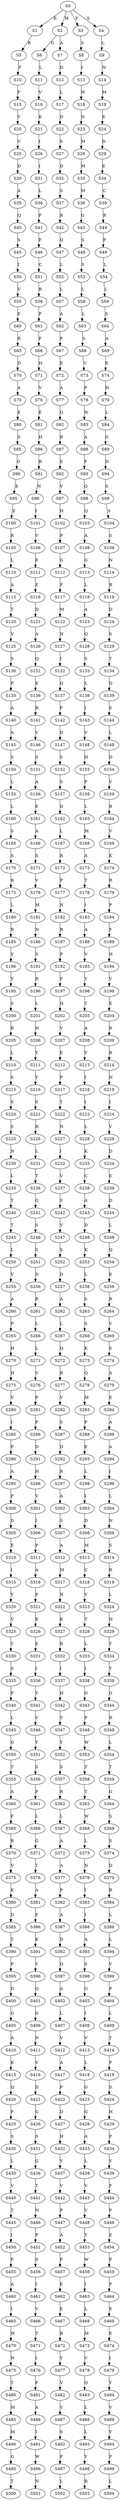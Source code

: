 strict digraph  {
	S0 -> S1 [ label = R ];
	S0 -> S2 [ label = M ];
	S0 -> S3 [ label = F ];
	S0 -> S4 [ label = S ];
	S1 -> S5 [ label = R ];
	S2 -> S6 [ label = G ];
	S2 -> S7 [ label = A ];
	S3 -> S8 [ label = S ];
	S4 -> S9 [ label = L ];
	S5 -> S10 [ label = P ];
	S6 -> S11 [ label = L ];
	S7 -> S12 [ label = D ];
	S8 -> S13 [ label = I ];
	S9 -> S14 [ label = N ];
	S10 -> S15 [ label = F ];
	S11 -> S16 [ label = V ];
	S12 -> S17 [ label = L ];
	S13 -> S18 [ label = W ];
	S14 -> S19 [ label = M ];
	S15 -> S20 [ label = Y ];
	S16 -> S21 [ label = K ];
	S17 -> S22 [ label = D ];
	S18 -> S23 [ label = N ];
	S19 -> S24 [ label = E ];
	S20 -> S25 [ label = V ];
	S21 -> S26 [ label = I ];
	S22 -> S27 [ label = S ];
	S23 -> S28 [ label = M ];
	S24 -> S29 [ label = D ];
	S25 -> S30 [ label = D ];
	S26 -> S31 [ label = I ];
	S27 -> S32 [ label = D ];
	S28 -> S33 [ label = M ];
	S29 -> S34 [ label = E ];
	S30 -> S35 [ label = A ];
	S31 -> S36 [ label = L ];
	S32 -> S37 [ label = S ];
	S33 -> S38 [ label = M ];
	S34 -> S39 [ label = C ];
	S35 -> S40 [ label = Q ];
	S36 -> S41 [ label = F ];
	S37 -> S42 [ label = R ];
	S38 -> S43 [ label = G ];
	S39 -> S44 [ label = R ];
	S40 -> S45 [ label = S ];
	S41 -> S46 [ label = F ];
	S42 -> S47 [ label = Q ];
	S43 -> S48 [ label = S ];
	S44 -> S49 [ label = P ];
	S45 -> S50 [ label = I ];
	S46 -> S51 [ label = C ];
	S47 -> S52 [ label = L ];
	S48 -> S53 [ label = S ];
	S49 -> S54 [ label = L ];
	S50 -> S55 [ label = V ];
	S51 -> S56 [ label = R ];
	S52 -> S57 [ label = L ];
	S53 -> S58 [ label = L ];
	S54 -> S59 [ label = L ];
	S55 -> S60 [ label = E ];
	S56 -> S61 [ label = P ];
	S57 -> S62 [ label = A ];
	S58 -> S63 [ label = L ];
	S59 -> S64 [ label = S ];
	S60 -> S65 [ label = R ];
	S61 -> S66 [ label = F ];
	S62 -> S67 [ label = P ];
	S63 -> S68 [ label = S ];
	S64 -> S69 [ label = A ];
	S65 -> S70 [ label = D ];
	S66 -> S71 [ label = H ];
	S67 -> S72 [ label = E ];
	S68 -> S73 [ label = V ];
	S69 -> S74 [ label = E ];
	S70 -> S75 [ label = A ];
	S71 -> S76 [ label = V ];
	S72 -> S77 [ label = A ];
	S73 -> S78 [ label = P ];
	S74 -> S79 [ label = H ];
	S75 -> S80 [ label = E ];
	S76 -> S81 [ label = E ];
	S77 -> S82 [ label = G ];
	S78 -> S83 [ label = W ];
	S79 -> S84 [ label = L ];
	S80 -> S85 [ label = S ];
	S81 -> S86 [ label = H ];
	S82 -> S87 [ label = R ];
	S83 -> S88 [ label = A ];
	S84 -> S89 [ label = G ];
	S85 -> S90 [ label = G ];
	S86 -> S91 [ label = R ];
	S87 -> S92 [ label = E ];
	S88 -> S93 [ label = F ];
	S89 -> S94 [ label = D ];
	S90 -> S95 [ label = E ];
	S91 -> S96 [ label = N ];
	S92 -> S97 [ label = V ];
	S93 -> S98 [ label = Q ];
	S94 -> S99 [ label = S ];
	S95 -> S100 [ label = E ];
	S96 -> S101 [ label = I ];
	S97 -> S102 [ label = H ];
	S98 -> S103 [ label = Q ];
	S99 -> S104 [ label = S ];
	S100 -> S105 [ label = R ];
	S101 -> S106 [ label = V ];
	S102 -> S107 [ label = P ];
	S103 -> S108 [ label = A ];
	S104 -> S109 [ label = S ];
	S105 -> S110 [ label = L ];
	S106 -> S111 [ label = E ];
	S107 -> S112 [ label = G ];
	S108 -> S113 [ label = G ];
	S109 -> S114 [ label = N ];
	S110 -> S115 [ label = A ];
	S111 -> S116 [ label = E ];
	S112 -> S117 [ label = P ];
	S113 -> S118 [ label = L ];
	S114 -> S119 [ label = R ];
	S115 -> S120 [ label = T ];
	S116 -> S121 [ label = D ];
	S117 -> S122 [ label = M ];
	S118 -> S123 [ label = A ];
	S119 -> S124 [ label = D ];
	S120 -> S125 [ label = V ];
	S121 -> S126 [ label = A ];
	S122 -> S127 [ label = N ];
	S123 -> S128 [ label = Q ];
	S124 -> S129 [ label = S ];
	S125 -> S130 [ label = S ];
	S126 -> S131 [ label = Q ];
	S127 -> S132 [ label = I ];
	S128 -> S133 [ label = S ];
	S129 -> S134 [ label = T ];
	S130 -> S135 [ label = P ];
	S131 -> S136 [ label = E ];
	S132 -> S137 [ label = Q ];
	S133 -> S138 [ label = L ];
	S134 -> S139 [ label = D ];
	S135 -> S140 [ label = A ];
	S136 -> S141 [ label = R ];
	S137 -> S142 [ label = F ];
	S138 -> S143 [ label = I ];
	S139 -> S144 [ label = S ];
	S140 -> S145 [ label = A ];
	S141 -> S146 [ label = V ];
	S142 -> S147 [ label = D ];
	S143 -> S148 [ label = V ];
	S144 -> S149 [ label = L ];
	S145 -> S150 [ label = S ];
	S146 -> S151 [ label = S ];
	S147 -> S152 [ label = S ];
	S148 -> S153 [ label = H ];
	S149 -> S154 [ label = D ];
	S150 -> S155 [ label = L ];
	S151 -> S156 [ label = A ];
	S152 -> S157 [ label = S ];
	S153 -> S158 [ label = F ];
	S154 -> S159 [ label = V ];
	S155 -> S160 [ label = L ];
	S156 -> S161 [ label = E ];
	S157 -> S162 [ label = D ];
	S158 -> S163 [ label = L ];
	S159 -> S164 [ label = R ];
	S160 -> S165 [ label = S ];
	S161 -> S166 [ label = A ];
	S162 -> S167 [ label = L ];
	S163 -> S168 [ label = M ];
	S164 -> S169 [ label = V ];
	S165 -> S170 [ label = S ];
	S166 -> S171 [ label = S ];
	S167 -> S172 [ label = R ];
	S168 -> S173 [ label = A ];
	S169 -> S174 [ label = K ];
	S170 -> S175 [ label = R ];
	S171 -> S176 [ label = V ];
	S172 -> S177 [ label = P ];
	S173 -> S178 [ label = T ];
	S174 -> S179 [ label = R ];
	S175 -> S180 [ label = L ];
	S176 -> S181 [ label = M ];
	S177 -> S182 [ label = N ];
	S178 -> S183 [ label = I ];
	S179 -> S184 [ label = P ];
	S180 -> S185 [ label = R ];
	S181 -> S186 [ label = N ];
	S182 -> S187 [ label = R ];
	S183 -> S188 [ label = A ];
	S184 -> S189 [ label = F ];
	S185 -> S190 [ label = Y ];
	S186 -> S191 [ label = S ];
	S187 -> S192 [ label = P ];
	S188 -> S193 [ label = V ];
	S189 -> S194 [ label = H ];
	S190 -> S195 [ label = Y ];
	S191 -> S196 [ label = R ];
	S192 -> S197 [ label = F ];
	S193 -> S198 [ label = Y ];
	S194 -> S199 [ label = V ];
	S195 -> S200 [ label = S ];
	S196 -> S201 [ label = L ];
	S197 -> S202 [ label = H ];
	S198 -> S203 [ label = T ];
	S199 -> S204 [ label = E ];
	S200 -> S205 [ label = R ];
	S201 -> S206 [ label = H ];
	S202 -> S207 [ label = V ];
	S203 -> S208 [ label = A ];
	S204 -> S209 [ label = R ];
	S205 -> S210 [ label = L ];
	S206 -> S211 [ label = Y ];
	S207 -> S212 [ label = E ];
	S208 -> S213 [ label = Y ];
	S209 -> S214 [ label = R ];
	S210 -> S215 [ label = S ];
	S211 -> S216 [ label = Y ];
	S212 -> S217 [ label = P ];
	S213 -> S218 [ label = I ];
	S214 -> S219 [ label = N ];
	S215 -> S220 [ label = S ];
	S216 -> S221 [ label = S ];
	S217 -> S222 [ label = T ];
	S218 -> S223 [ label = I ];
	S219 -> S224 [ label = I ];
	S220 -> S225 [ label = S ];
	S221 -> S226 [ label = R ];
	S222 -> S227 [ label = N ];
	S223 -> S228 [ label = L ];
	S224 -> S229 [ label = V ];
	S225 -> S230 [ label = N ];
	S226 -> S231 [ label = L ];
	S227 -> S232 [ label = I ];
	S228 -> S233 [ label = K ];
	S229 -> S234 [ label = D ];
	S230 -> S235 [ label = L ];
	S231 -> S236 [ label = T ];
	S232 -> S237 [ label = V ];
	S233 -> S238 [ label = C ];
	S234 -> S239 [ label = E ];
	S235 -> S240 [ label = T ];
	S236 -> S241 [ label = G ];
	S237 -> S242 [ label = S ];
	S238 -> S243 [ label = A ];
	S239 -> S244 [ label = D ];
	S240 -> S245 [ label = T ];
	S241 -> S246 [ label = S ];
	S242 -> S247 [ label = V ];
	S243 -> S248 [ label = D ];
	S244 -> S249 [ label = L ];
	S245 -> S250 [ label = L ];
	S246 -> S251 [ label = S ];
	S247 -> S252 [ label = S ];
	S248 -> S253 [ label = K ];
	S249 -> S254 [ label = Q ];
	S250 -> S255 [ label = V ];
	S251 -> S256 [ label = D ];
	S252 -> S257 [ label = D ];
	S253 -> S258 [ label = L ];
	S254 -> S259 [ label = E ];
	S255 -> S260 [ label = A ];
	S256 -> S261 [ label = R ];
	S257 -> S262 [ label = A ];
	S258 -> S263 [ label = S ];
	S259 -> S264 [ label = R ];
	S260 -> S265 [ label = P ];
	S261 -> S266 [ label = L ];
	S262 -> S267 [ label = L ];
	S263 -> S268 [ label = S ];
	S264 -> S269 [ label = V ];
	S265 -> S270 [ label = H ];
	S266 -> S271 [ label = L ];
	S267 -> S272 [ label = Q ];
	S268 -> S273 [ label = K ];
	S269 -> S274 [ label = S ];
	S270 -> S275 [ label = H ];
	S271 -> S276 [ label = V ];
	S272 -> S277 [ label = R ];
	S273 -> S278 [ label = Q ];
	S274 -> S279 [ label = A ];
	S275 -> S280 [ label = V ];
	S276 -> S281 [ label = P ];
	S277 -> S282 [ label = V ];
	S278 -> S283 [ label = M ];
	S279 -> S284 [ label = E ];
	S280 -> S285 [ label = I ];
	S281 -> S286 [ label = P ];
	S282 -> S287 [ label = S ];
	S283 -> S288 [ label = P ];
	S284 -> S289 [ label = A ];
	S285 -> S290 [ label = P ];
	S286 -> S291 [ label = D ];
	S287 -> S292 [ label = D ];
	S288 -> S293 [ label = E ];
	S289 -> S294 [ label = A ];
	S290 -> S295 [ label = A ];
	S291 -> S296 [ label = H ];
	S292 -> S297 [ label = R ];
	S293 -> S298 [ label = L ];
	S294 -> S299 [ label = I ];
	S295 -> S300 [ label = P ];
	S296 -> S301 [ label = V ];
	S297 -> S302 [ label = A ];
	S298 -> S303 [ label = I ];
	S299 -> S304 [ label = L ];
	S300 -> S305 [ label = D ];
	S301 -> S306 [ label = I ];
	S302 -> S307 [ label = S ];
	S303 -> S308 [ label = D ];
	S304 -> S309 [ label = N ];
	S305 -> S310 [ label = E ];
	S306 -> S311 [ label = P ];
	S307 -> S312 [ label = A ];
	S308 -> S313 [ label = M ];
	S309 -> S314 [ label = S ];
	S310 -> S315 [ label = I ];
	S311 -> S316 [ label = A ];
	S312 -> S317 [ label = M ];
	S313 -> S318 [ label = C ];
	S314 -> S319 [ label = R ];
	S315 -> S320 [ label = Y ];
	S316 -> S321 [ label = P ];
	S317 -> S322 [ label = N ];
	S318 -> S323 [ label = V ];
	S319 -> S324 [ label = L ];
	S320 -> S325 [ label = V ];
	S321 -> S326 [ label = E ];
	S322 -> S327 [ label = K ];
	S323 -> S328 [ label = T ];
	S324 -> S329 [ label = H ];
	S325 -> S330 [ label = Y ];
	S326 -> S331 [ label = E ];
	S327 -> S332 [ label = R ];
	S328 -> S333 [ label = L ];
	S329 -> S334 [ label = Y ];
	S330 -> S335 [ label = S ];
	S331 -> S336 [ label = I ];
	S332 -> S337 [ label = I ];
	S333 -> S338 [ label = I ];
	S334 -> S339 [ label = Y ];
	S335 -> S340 [ label = P ];
	S336 -> S341 [ label = Y ];
	S337 -> S342 [ label = H ];
	S338 -> S343 [ label = G ];
	S339 -> S344 [ label = G ];
	S340 -> S345 [ label = L ];
	S341 -> S346 [ label = V ];
	S342 -> S347 [ label = Y ];
	S343 -> S348 [ label = P ];
	S344 -> S349 [ label = R ];
	S345 -> S350 [ label = G ];
	S346 -> S351 [ label = Y ];
	S347 -> S352 [ label = Y ];
	S348 -> S353 [ label = W ];
	S349 -> S354 [ label = L ];
	S350 -> S355 [ label = T ];
	S351 -> S356 [ label = S ];
	S352 -> S357 [ label = S ];
	S353 -> S358 [ label = T ];
	S354 -> S359 [ label = T ];
	S355 -> S360 [ label = A ];
	S356 -> S361 [ label = P ];
	S357 -> S362 [ label = R ];
	S358 -> S363 [ label = T ];
	S359 -> S364 [ label = G ];
	S360 -> S365 [ label = F ];
	S361 -> S366 [ label = L ];
	S362 -> S367 [ label = L ];
	S363 -> S368 [ label = W ];
	S364 -> S369 [ label = S ];
	S365 -> S370 [ label = R ];
	S366 -> S371 [ label = G ];
	S367 -> S372 [ label = A ];
	S368 -> S373 [ label = L ];
	S369 -> S374 [ label = S ];
	S370 -> S375 [ label = V ];
	S371 -> S376 [ label = T ];
	S372 -> S377 [ label = A ];
	S373 -> S378 [ label = N ];
	S374 -> S379 [ label = D ];
	S375 -> S380 [ label = K ];
	S376 -> S381 [ label = A ];
	S377 -> S382 [ label = P ];
	S378 -> S383 [ label = I ];
	S379 -> S384 [ label = R ];
	S380 -> S385 [ label = D ];
	S381 -> S386 [ label = F ];
	S382 -> S387 [ label = A ];
	S383 -> S388 [ label = I ];
	S384 -> S389 [ label = L ];
	S385 -> S390 [ label = T ];
	S386 -> S391 [ label = K ];
	S387 -> S392 [ label = D ];
	S388 -> S393 [ label = A ];
	S389 -> S394 [ label = L ];
	S390 -> S395 [ label = P ];
	S391 -> S396 [ label = V ];
	S392 -> S397 [ label = Q ];
	S393 -> S398 [ label = S ];
	S394 -> S399 [ label = V ];
	S395 -> S400 [ label = D ];
	S396 -> S401 [ label = Q ];
	S397 -> S402 [ label = A ];
	S398 -> S403 [ label = G ];
	S399 -> S404 [ label = P ];
	S400 -> S405 [ label = G ];
	S401 -> S406 [ label = G ];
	S402 -> S407 [ label = L ];
	S403 -> S408 [ label = I ];
	S404 -> S409 [ label = L ];
	S405 -> S410 [ label = A ];
	S406 -> S411 [ label = N ];
	S407 -> S412 [ label = V ];
	S408 -> S413 [ label = V ];
	S409 -> S414 [ label = T ];
	S410 -> S415 [ label = K ];
	S411 -> S416 [ label = V ];
	S412 -> S417 [ label = A ];
	S413 -> S418 [ label = L ];
	S414 -> S419 [ label = P ];
	S415 -> S420 [ label = Q ];
	S416 -> S421 [ label = D ];
	S417 -> S422 [ label = P ];
	S418 -> S423 [ label = G ];
	S419 -> S424 [ label = S ];
	S420 -> S425 [ label = P ];
	S421 -> S426 [ label = G ];
	S422 -> S427 [ label = D ];
	S423 -> S428 [ label = G ];
	S424 -> S429 [ label = H ];
	S425 -> S430 [ label = S ];
	S426 -> S431 [ label = S ];
	S427 -> S432 [ label = H ];
	S428 -> S433 [ label = A ];
	S429 -> S434 [ label = P ];
	S430 -> S435 [ label = L ];
	S431 -> S436 [ label = G ];
	S432 -> S437 [ label = V ];
	S433 -> S438 [ label = L ];
	S434 -> S439 [ label = V ];
	S435 -> S440 [ label = V ];
	S436 -> S441 [ label = T ];
	S437 -> S442 [ label = V ];
	S438 -> S443 [ label = V ];
	S439 -> S444 [ label = F ];
	S440 -> S445 [ label = T ];
	S441 -> S446 [ label = N ];
	S442 -> S447 [ label = P ];
	S443 -> S448 [ label = V ];
	S444 -> S449 [ label = P ];
	S445 -> S450 [ label = I ];
	S446 -> S451 [ label = P ];
	S447 -> S452 [ label = A ];
	S448 -> S453 [ label = Y ];
	S449 -> S454 [ label = E ];
	S450 -> S455 [ label = F ];
	S451 -> S456 [ label = S ];
	S452 -> S457 [ label = P ];
	S453 -> S458 [ label = W ];
	S454 -> S459 [ label = P ];
	S455 -> S460 [ label = A ];
	S456 -> S461 [ label = I ];
	S457 -> S462 [ label = E ];
	S458 -> S463 [ label = I ];
	S459 -> S464 [ label = P ];
	S460 -> S465 [ label = I ];
	S461 -> S466 [ label = V ];
	S462 -> S467 [ label = E ];
	S463 -> S468 [ label = L ];
	S464 -> S469 [ label = E ];
	S465 -> S470 [ label = W ];
	S466 -> S471 [ label = T ];
	S467 -> S472 [ label = R ];
	S468 -> S473 [ label = M ];
	S469 -> S474 [ label = E ];
	S470 -> S475 [ label = N ];
	S471 -> S476 [ label = I ];
	S472 -> S477 [ label = Y ];
	S473 -> S478 [ label = V ];
	S474 -> S479 [ label = I ];
	S475 -> S480 [ label = T ];
	S476 -> S481 [ label = F ];
	S477 -> S482 [ label = V ];
	S478 -> S483 [ label = Q ];
	S479 -> S484 [ label = Y ];
	S480 -> S485 [ label = M ];
	S481 -> S486 [ label = A ];
	S482 -> S487 [ label = Y ];
	S483 -> S488 [ label = L ];
	S484 -> S489 [ label = V ];
	S485 -> S490 [ label = M ];
	S486 -> S491 [ label = I ];
	S487 -> S492 [ label = S ];
	S488 -> S493 [ label = L ];
	S489 -> S494 [ label = Y ];
	S490 -> S495 [ label = G ];
	S491 -> S496 [ label = W ];
	S492 -> S497 [ label = P ];
	S493 -> S498 [ label = Y ];
	S494 -> S499 [ label = P ];
	S495 -> S500 [ label = T ];
	S496 -> S501 [ label = N ];
	S497 -> S502 [ label = L ];
	S498 -> S503 [ label = R ];
	S499 -> S504 [ label = L ];
}
